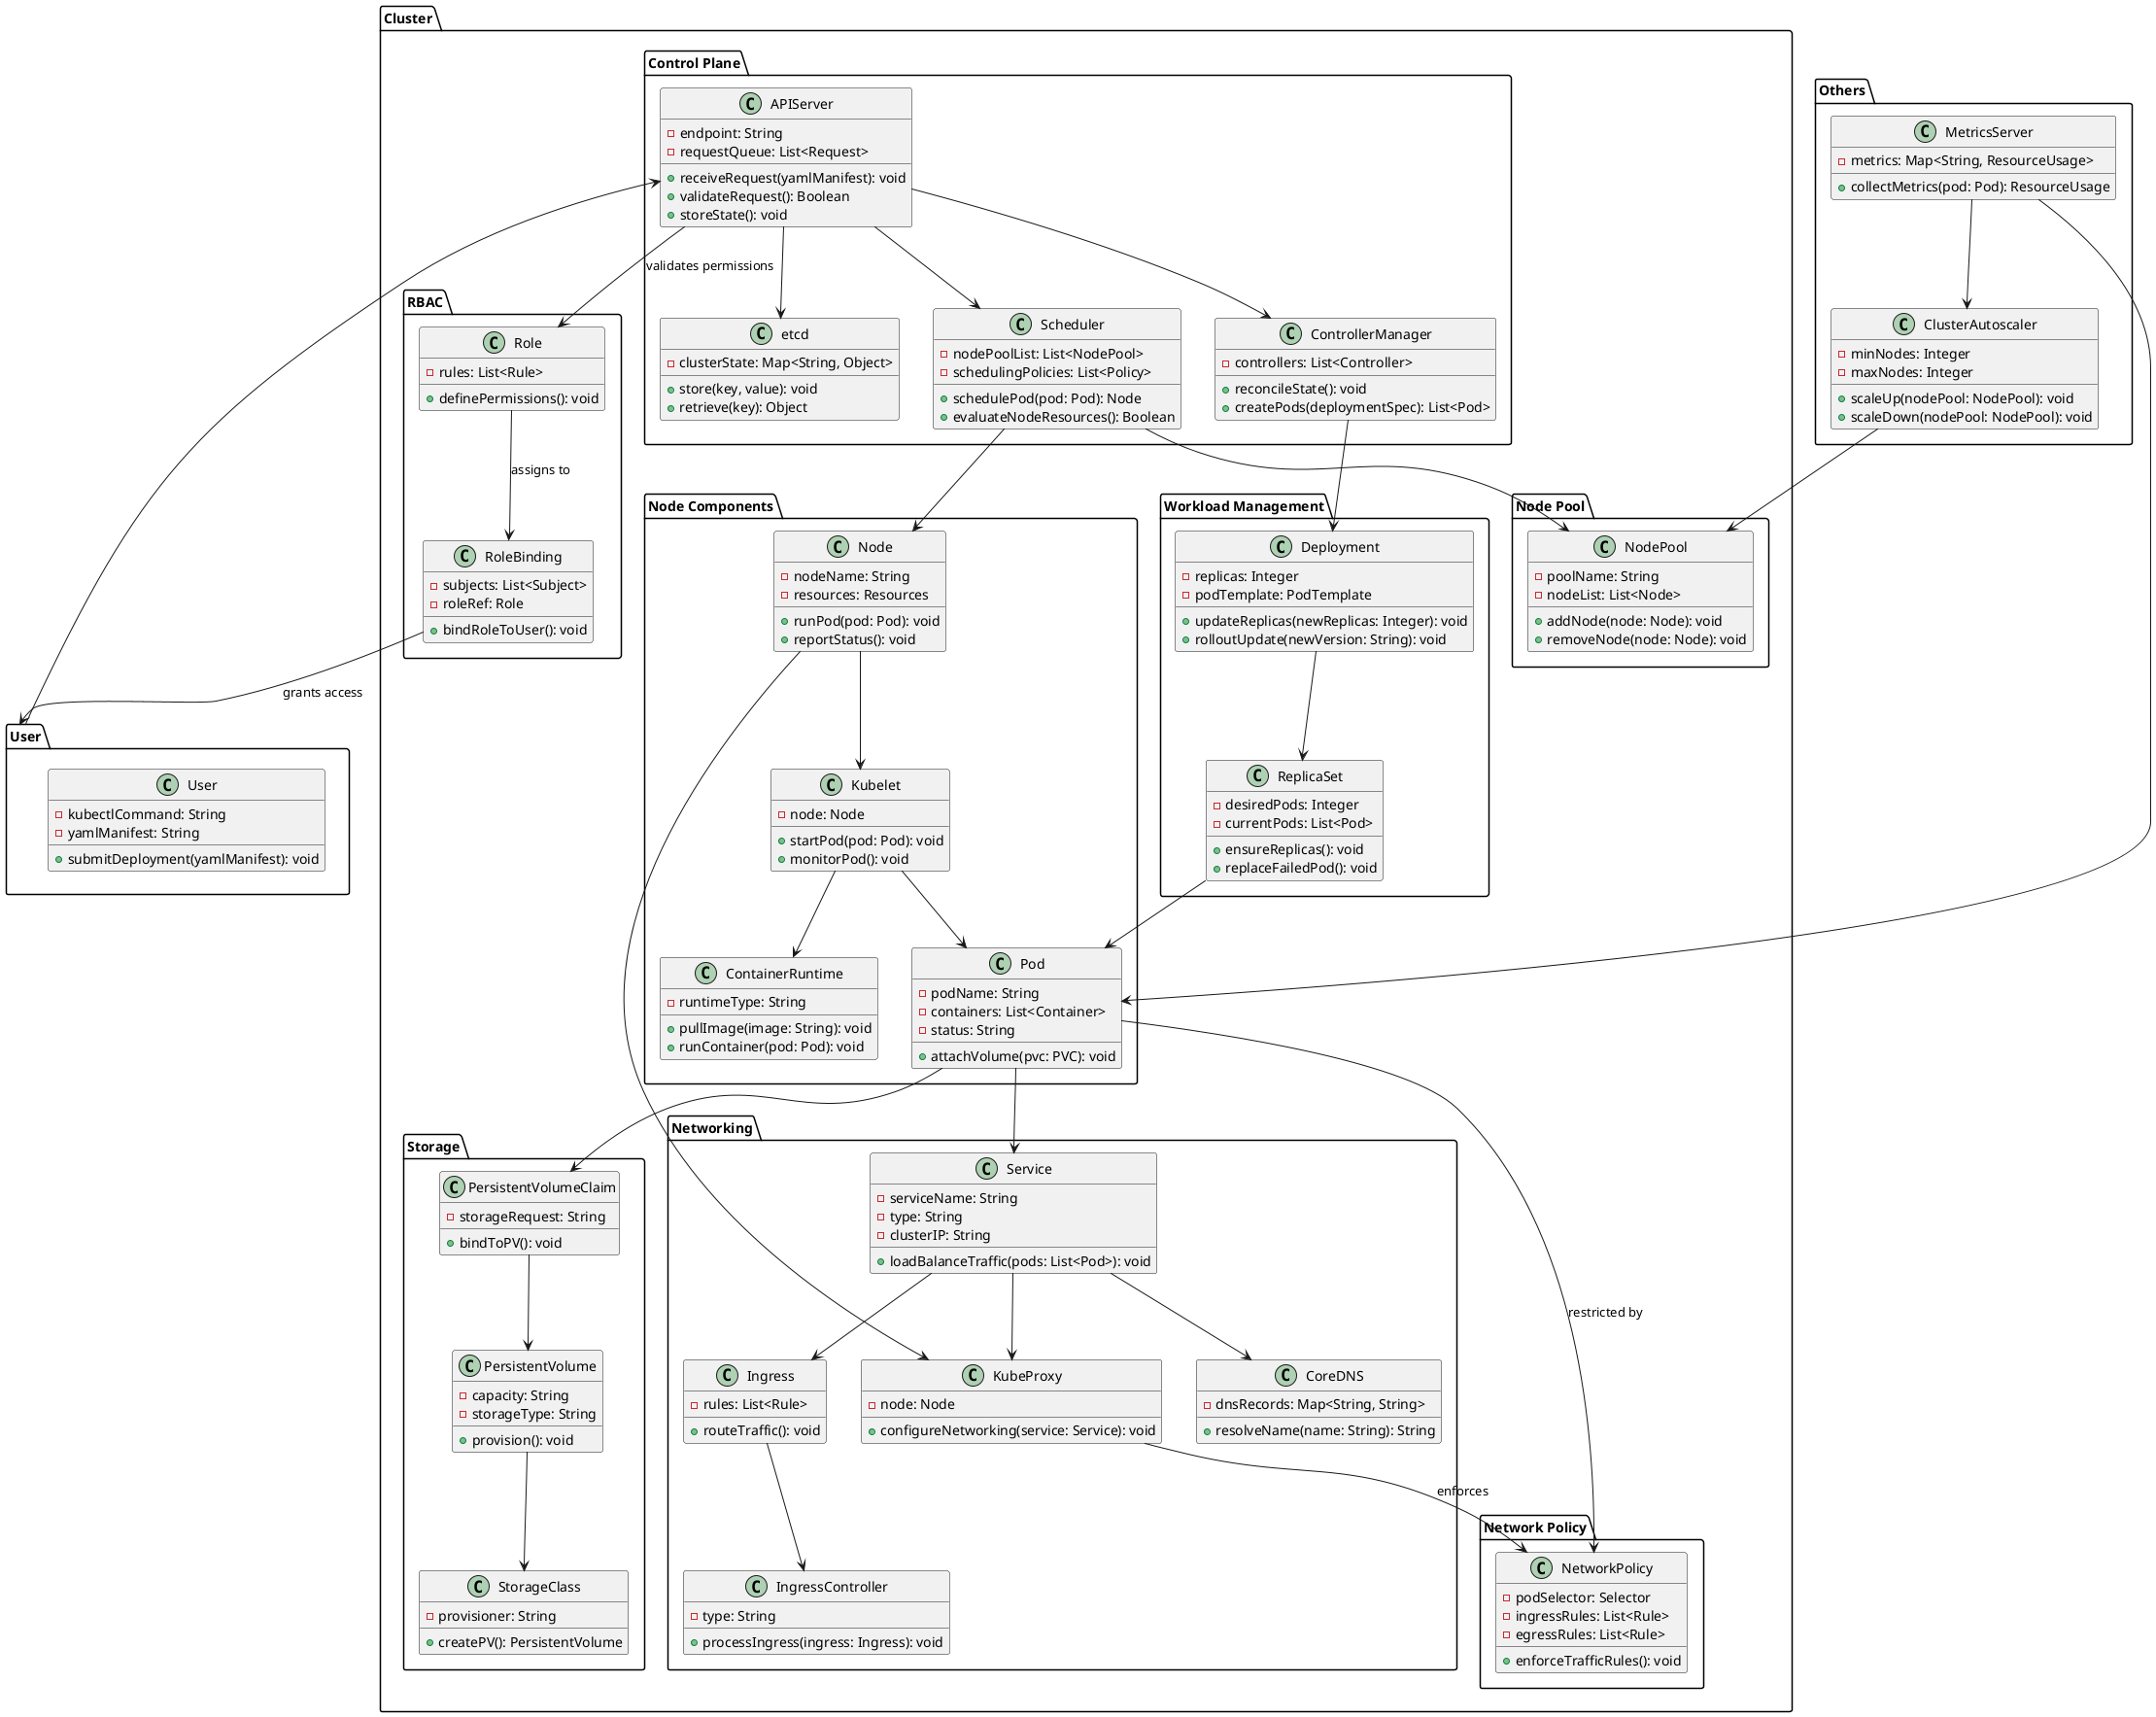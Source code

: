 @startuml

' Define packages/namespaces
package "User" {
  class User {
    -kubectlCommand: String
    -yamlManifest: String
    +submitDeployment(yamlManifest): void
  }
}

package "Cluster" {
  package "Control Plane" {
    class APIServer {
      -endpoint: String
      -requestQueue: List<Request>
      +receiveRequest(yamlManifest): void
      +validateRequest(): Boolean
      +storeState(): void
    }

    class ControllerManager {
      -controllers: List<Controller>
      +reconcileState(): void
      +createPods(deploymentSpec): List<Pod>
    }

    class Scheduler {
      -nodePoolList: List<NodePool>
      -schedulingPolicies: List<Policy>
      +schedulePod(pod: Pod): Node
      +evaluateNodeResources(): Boolean
    }

    class etcd {
      -clusterState: Map<String, Object>
      +store(key, value): void
      +retrieve(key): Object
    }
  }

  package "Node Components" {
    class Node {
      -nodeName: String
      -resources: Resources
      +runPod(pod: Pod): void
      +reportStatus(): void
    }

    class Kubelet {
      -node: Node
      +startPod(pod: Pod): void
      +monitorPod(): void
    }

    class ContainerRuntime {
      -runtimeType: String
      +pullImage(image: String): void
      +runContainer(pod: Pod): void
    }

    class Pod {
      -podName: String
      -containers: List<Container>
      -status: String
      +attachVolume(pvc: PVC): void
    }
  }

  package "Workload Management" {
    class Deployment {
      -replicas: Integer
      -podTemplate: PodTemplate
      +updateReplicas(newReplicas: Integer): void
      +rolloutUpdate(newVersion: String): void
    }

    class ReplicaSet {
      -desiredPods: Integer
      -currentPods: List<Pod>
      +ensureReplicas(): void
      +replaceFailedPod(): void
    }
  }

  package "Networking" {
    class Service {
      -serviceName: String
      -type: String
      -clusterIP: String
      +loadBalanceTraffic(pods: List<Pod>): void
    }

    class KubeProxy {
      -node: Node
      +configureNetworking(service: Service): void
    }

    class Ingress {
      -rules: List<Rule>
      +routeTraffic(): void
    }

    class IngressController {
      -type: String
      +processIngress(ingress: Ingress): void
    }

    class CoreDNS {
      -dnsRecords: Map<String, String>
      +resolveName(name: String): String
    }
  }

  package "Storage" {
    class PersistentVolumeClaim {
      -storageRequest: String
      +bindToPV(): void
    }

    class PersistentVolume {
      -capacity: String
      -storageType: String
      +provision(): void
    }

    class StorageClass {
      -provisioner: String
      +createPV(): PersistentVolume
    }
  }

  package "Node Pool" {
    class NodePool {
      -poolName: String
      -nodeList: List<Node>
      +addNode(node: Node): void
      +removeNode(node: Node): void
    }
  }

  package "RBAC" {
    class Role {
      -rules: List<Rule>
      +definePermissions(): void
    }

    class RoleBinding {
      -subjects: List<Subject>
      -roleRef: Role
      +bindRoleToUser(): void
    }
  }

  package "Network Policy" {
    class NetworkPolicy {
      -podSelector: Selector
      -ingressRules: List<Rule>
      -egressRules: List<Rule>
      +enforceTrafficRules(): void
    }
  }
}

package "Others" {
  class ClusterAutoscaler {
    -minNodes: Integer
    -maxNodes: Integer
    +scaleUp(nodePool: NodePool): void
    +scaleDown(nodePool: NodePool): void
  }

  class MetricsServer {
    -metrics: Map<String, ResourceUsage>
    +collectMetrics(pod: Pod): ResourceUsage
  }
}

' Relationships
User --> APIServer
APIServer --> etcd
APIServer --> ControllerManager
APIServer --> Scheduler
APIServer --> Role : validates permissions
Role --> RoleBinding : assigns to
RoleBinding --> User : grants access
ControllerManager --> Deployment
Deployment --> ReplicaSet
ReplicaSet --> Pod
Scheduler --> Node
Scheduler --> NodePool
Node --> Kubelet
Node --> KubeProxy
Kubelet --> ContainerRuntime
Kubelet --> Pod
Pod --> Service
Pod --> PersistentVolumeClaim
Pod --> NetworkPolicy : restricted by
PersistentVolumeClaim --> PersistentVolume
PersistentVolume --> StorageClass
Service --> KubeProxy
Service --> Ingress
Ingress --> IngressController
Service --> CoreDNS
KubeProxy --> NetworkPolicy : enforces
ClusterAutoscaler --> NodePool
MetricsServer --> Pod
MetricsServer --> ClusterAutoscaler

@enduml